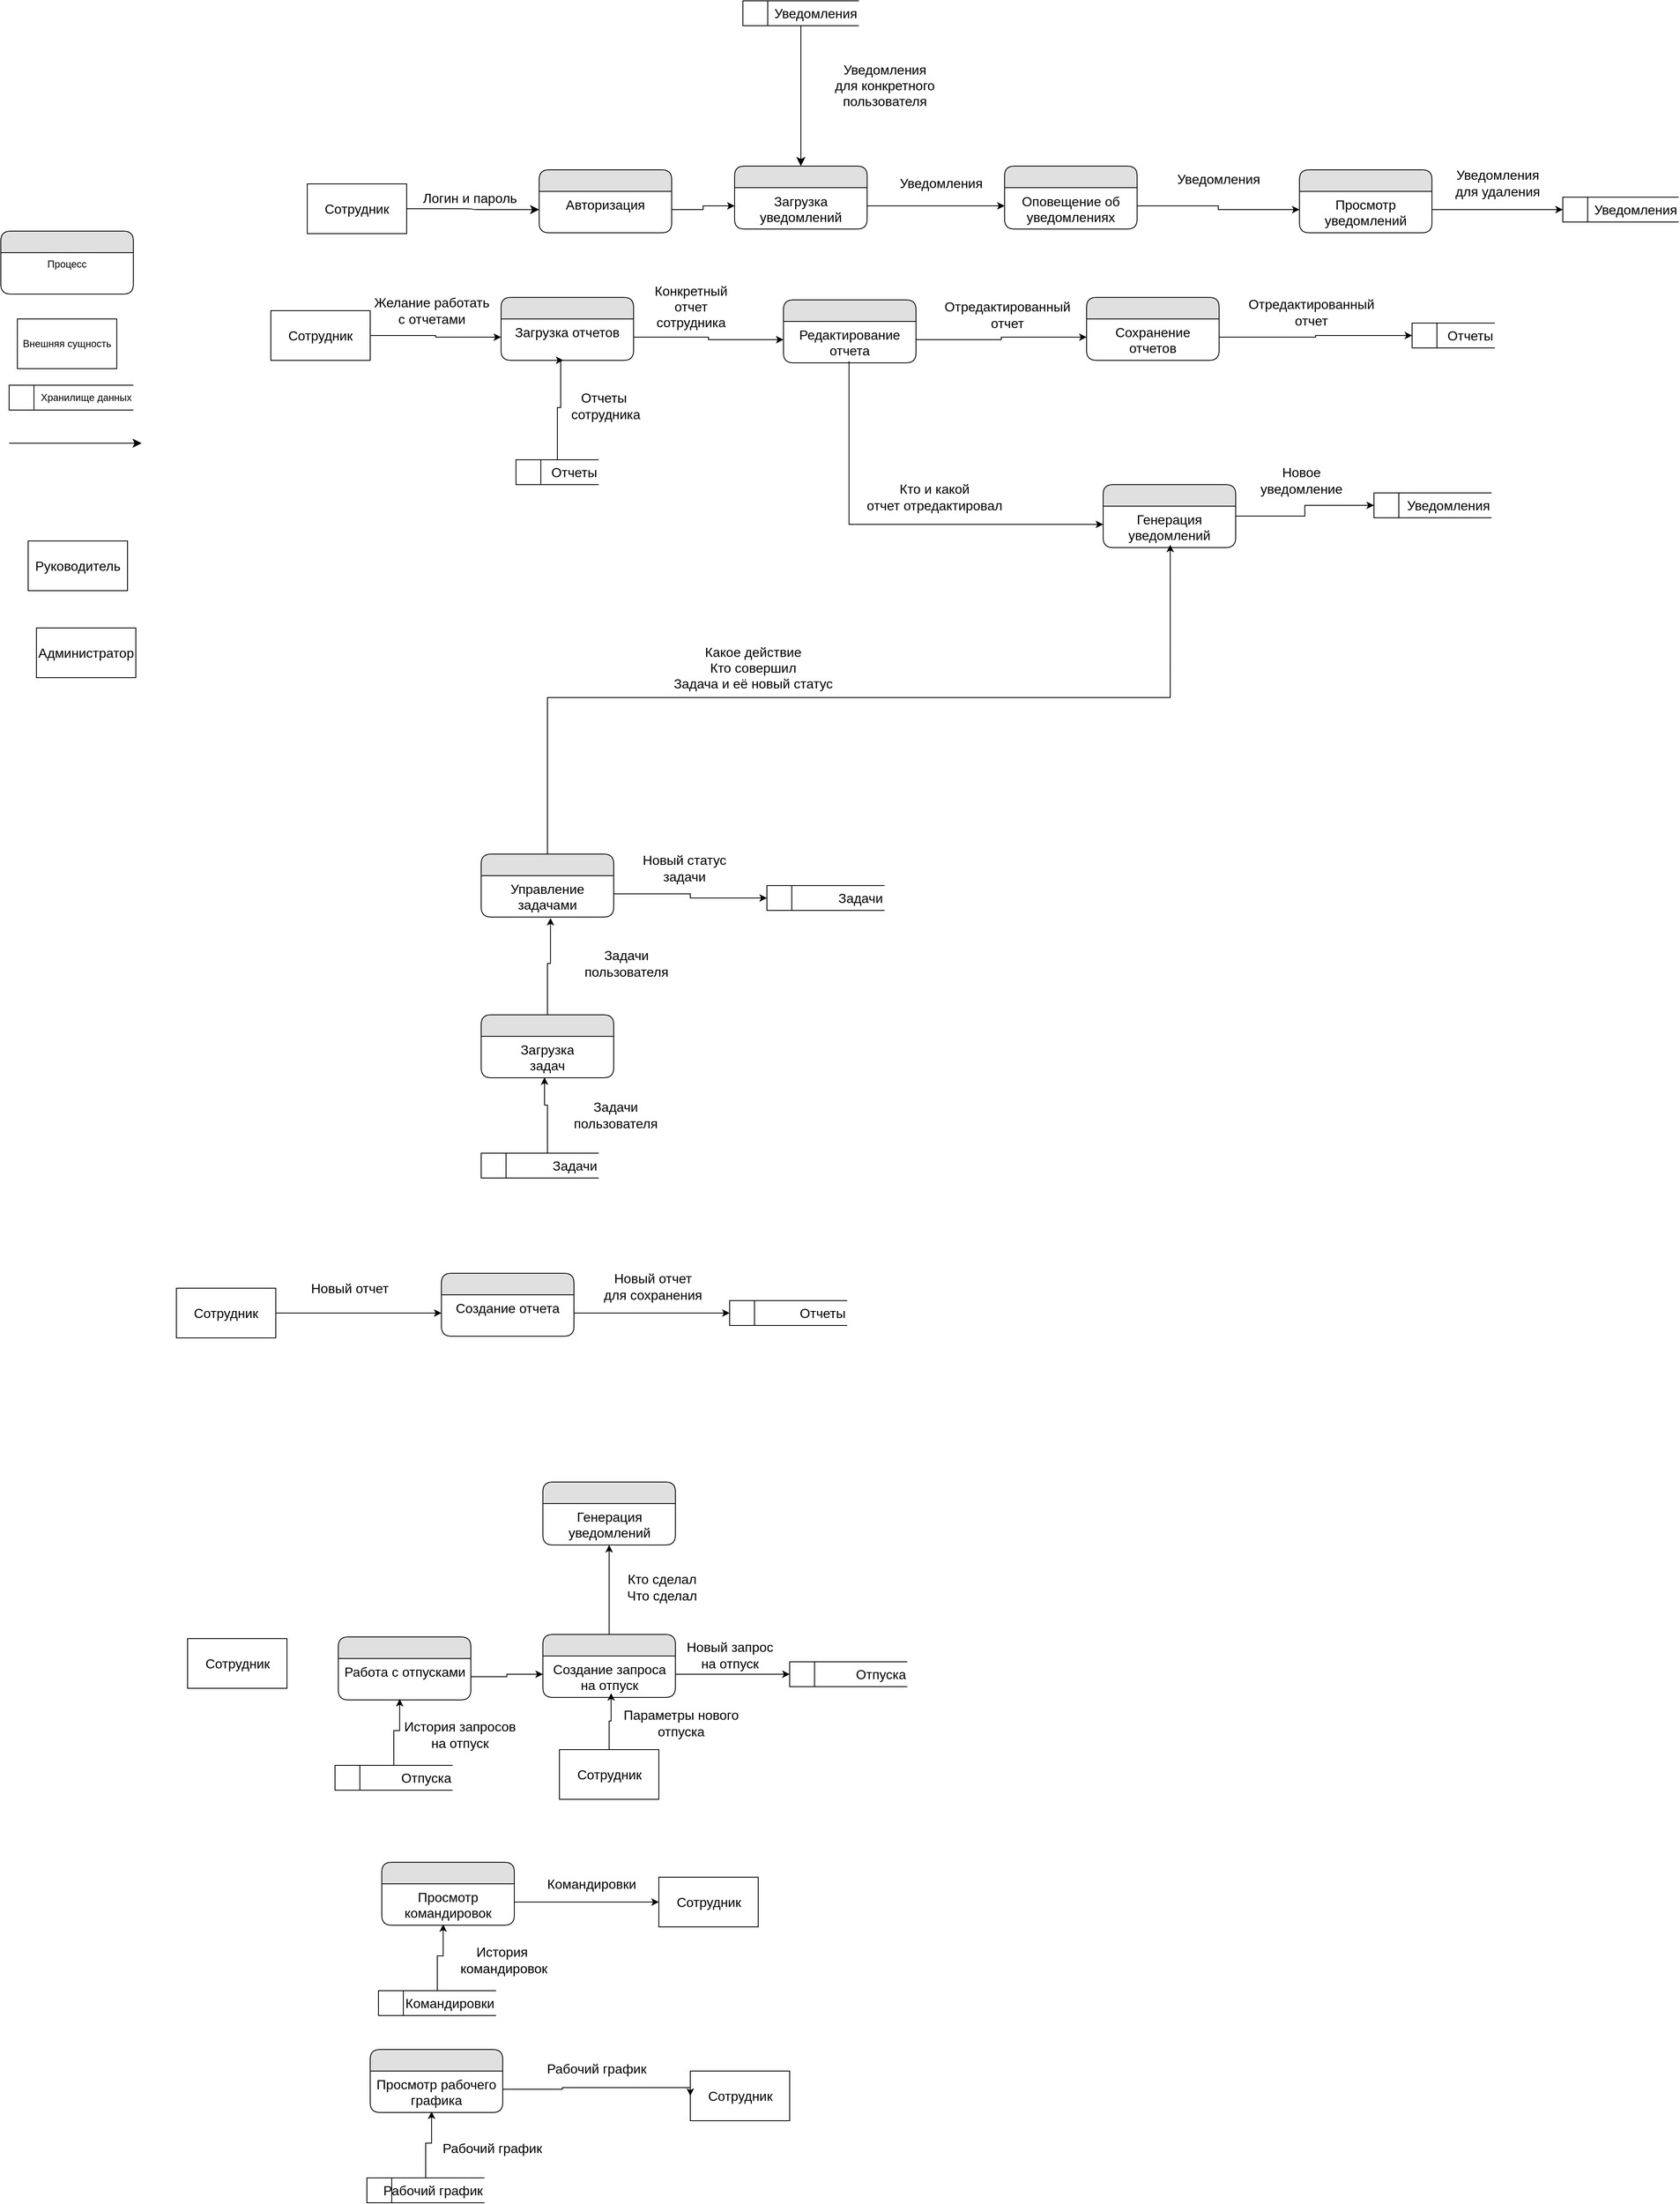 <mxfile version="22.0.4" type="device">
  <diagram name="Page-1" id="5d7acffa-a066-3a61-03fe-96351882024d">
    <mxGraphModel dx="922" dy="1910" grid="0" gridSize="10" guides="1" tooltips="1" connect="1" arrows="1" fold="1" page="1" pageScale="1" pageWidth="1100" pageHeight="850" background="#ffffff" math="0" shadow="0">
      <root>
        <mxCell id="0" />
        <mxCell id="1" parent="0" />
        <mxCell id="RSNTRJgo7_avWvgr4p4R-2" value="" style="swimlane;html=1;fontStyle=0;childLayout=stackLayout;horizontal=1;startSize=26;fillColor=#e0e0e0;horizontalStack=0;resizeParent=1;resizeLast=0;collapsible=1;marginBottom=0;swimlaneFillColor=#ffffff;align=center;rounded=1;shadow=0;comic=0;labelBackgroundColor=none;strokeWidth=1;fontFamily=Verdana;fontSize=12" vertex="1" parent="1">
          <mxGeometry x="1140" y="94" width="160" height="76" as="geometry" />
        </mxCell>
        <mxCell id="RSNTRJgo7_avWvgr4p4R-3" value="Процесс" style="text;html=1;strokeColor=none;fillColor=none;spacingLeft=4;spacingRight=4;whiteSpace=wrap;overflow=hidden;rotatable=0;points=[[0,0.5],[1,0.5]];portConstraint=eastwest;align=center;" vertex="1" parent="RSNTRJgo7_avWvgr4p4R-2">
          <mxGeometry y="26" width="160" height="44" as="geometry" />
        </mxCell>
        <mxCell id="RSNTRJgo7_avWvgr4p4R-4" value="Внешняя сущность" style="rounded=0;whiteSpace=wrap;html=1;" vertex="1" parent="1">
          <mxGeometry x="1160" y="200" width="120" height="60" as="geometry" />
        </mxCell>
        <mxCell id="RSNTRJgo7_avWvgr4p4R-8" value="Хранилище данных" style="html=1;dashed=0;whiteSpace=wrap;shape=mxgraph.dfd.dataStoreID;align=right;spacingLeft=3;points=[[0,0],[0.5,0],[1,0],[0,0.5],[1,0.5],[0,1],[0.5,1],[1,1]];" vertex="1" parent="1">
          <mxGeometry x="1150" y="280" width="150" height="30" as="geometry" />
        </mxCell>
        <mxCell id="RSNTRJgo7_avWvgr4p4R-9" style="edgeStyle=orthogonalEdgeStyle;html=1;labelBackgroundColor=none;startFill=0;startSize=8;endFill=1;endSize=8;fontFamily=Verdana;fontSize=12;" edge="1" parent="1">
          <mxGeometry relative="1" as="geometry">
            <mxPoint x="1310" y="350" as="targetPoint" />
            <mxPoint x="1150" y="350" as="sourcePoint" />
          </mxGeometry>
        </mxCell>
        <mxCell id="RSNTRJgo7_avWvgr4p4R-10" value="Сотрудник" style="rounded=0;whiteSpace=wrap;html=1;fontSize=16;" vertex="1" parent="1">
          <mxGeometry x="1510" y="37" width="120" height="60" as="geometry" />
        </mxCell>
        <mxCell id="RSNTRJgo7_avWvgr4p4R-11" value="Руководитель" style="rounded=0;whiteSpace=wrap;html=1;fontSize=16;" vertex="1" parent="1">
          <mxGeometry x="1173" y="468" width="120" height="60" as="geometry" />
        </mxCell>
        <mxCell id="RSNTRJgo7_avWvgr4p4R-12" value="Администратор" style="rounded=0;whiteSpace=wrap;html=1;fontSize=16;" vertex="1" parent="1">
          <mxGeometry x="1183" y="573" width="120" height="60" as="geometry" />
        </mxCell>
        <mxCell id="RSNTRJgo7_avWvgr4p4R-14" value="" style="swimlane;html=1;fontStyle=0;childLayout=stackLayout;horizontal=1;startSize=26;fillColor=#e0e0e0;horizontalStack=0;resizeParent=1;resizeLast=0;collapsible=1;marginBottom=0;swimlaneFillColor=#ffffff;align=center;rounded=1;shadow=0;comic=0;labelBackgroundColor=none;strokeWidth=1;fontFamily=Verdana;fontSize=16;" vertex="1" parent="1">
          <mxGeometry x="1790" y="20" width="160" height="76" as="geometry" />
        </mxCell>
        <mxCell id="RSNTRJgo7_avWvgr4p4R-15" value="Авторизация" style="text;html=1;strokeColor=none;fillColor=none;spacingLeft=4;spacingRight=4;whiteSpace=wrap;overflow=hidden;rotatable=0;points=[[0,0.5],[1,0.5]];portConstraint=eastwest;align=center;fontSize=16;" vertex="1" parent="RSNTRJgo7_avWvgr4p4R-14">
          <mxGeometry y="26" width="160" height="44" as="geometry" />
        </mxCell>
        <mxCell id="RSNTRJgo7_avWvgr4p4R-16" style="edgeStyle=orthogonalEdgeStyle;html=1;labelBackgroundColor=none;startFill=0;startSize=8;endFill=1;endSize=8;fontFamily=Verdana;fontSize=16;exitX=1;exitY=0.5;exitDx=0;exitDy=0;entryX=0;entryY=0.5;entryDx=0;entryDy=0;" edge="1" parent="1" source="RSNTRJgo7_avWvgr4p4R-10" target="RSNTRJgo7_avWvgr4p4R-15">
          <mxGeometry relative="1" as="geometry">
            <mxPoint x="1840" y="137" as="targetPoint" />
            <mxPoint x="1680" y="137" as="sourcePoint" />
          </mxGeometry>
        </mxCell>
        <mxCell id="RSNTRJgo7_avWvgr4p4R-18" value="Логин и пароль" style="text;html=1;align=center;verticalAlign=middle;resizable=0;points=[];autosize=1;strokeColor=none;fillColor=none;fontSize=16;" vertex="1" parent="1">
          <mxGeometry x="1640" y="38" width="132" height="31" as="geometry" />
        </mxCell>
        <mxCell id="RSNTRJgo7_avWvgr4p4R-54" style="edgeStyle=orthogonalEdgeStyle;rounded=0;orthogonalLoop=1;jettySize=auto;html=1;entryX=0;entryY=0.5;entryDx=0;entryDy=0;" edge="1" parent="1" source="RSNTRJgo7_avWvgr4p4R-20" target="RSNTRJgo7_avWvgr4p4R-23">
          <mxGeometry relative="1" as="geometry" />
        </mxCell>
        <mxCell id="RSNTRJgo7_avWvgr4p4R-20" value="Сотрудник" style="rounded=0;whiteSpace=wrap;html=1;fontSize=16;" vertex="1" parent="1">
          <mxGeometry x="1466" y="190" width="120" height="60" as="geometry" />
        </mxCell>
        <mxCell id="RSNTRJgo7_avWvgr4p4R-21" value="Отчеты" style="html=1;dashed=0;whiteSpace=wrap;shape=mxgraph.dfd.dataStoreID;align=right;spacingLeft=3;points=[[0,0],[0.5,0],[1,0],[0,0.5],[1,0.5],[0,1],[0.5,1],[1,1]];fontSize=16;" vertex="1" parent="1">
          <mxGeometry x="1762" y="370" width="100" height="30" as="geometry" />
        </mxCell>
        <mxCell id="RSNTRJgo7_avWvgr4p4R-22" value="" style="swimlane;html=1;fontStyle=0;childLayout=stackLayout;horizontal=1;startSize=26;fillColor=#e0e0e0;horizontalStack=0;resizeParent=1;resizeLast=0;collapsible=1;marginBottom=0;swimlaneFillColor=#ffffff;align=center;rounded=1;shadow=0;comic=0;labelBackgroundColor=none;strokeWidth=1;fontFamily=Verdana;fontSize=16;" vertex="1" parent="1">
          <mxGeometry x="1744" y="174" width="160" height="76" as="geometry" />
        </mxCell>
        <mxCell id="RSNTRJgo7_avWvgr4p4R-23" value="Загрузка отчетов" style="text;html=1;strokeColor=none;fillColor=none;spacingLeft=4;spacingRight=4;whiteSpace=wrap;overflow=hidden;rotatable=0;points=[[0,0.5],[1,0.5]];portConstraint=eastwest;align=center;fontSize=16;" vertex="1" parent="RSNTRJgo7_avWvgr4p4R-22">
          <mxGeometry y="26" width="160" height="44" as="geometry" />
        </mxCell>
        <mxCell id="RSNTRJgo7_avWvgr4p4R-24" value="" style="swimlane;html=1;fontStyle=0;childLayout=stackLayout;horizontal=1;startSize=26;fillColor=#e0e0e0;horizontalStack=0;resizeParent=1;resizeLast=0;collapsible=1;marginBottom=0;swimlaneFillColor=#ffffff;align=center;rounded=1;shadow=0;comic=0;labelBackgroundColor=none;strokeWidth=1;fontFamily=Verdana;fontSize=16;" vertex="1" parent="1">
          <mxGeometry x="2085" y="177" width="160" height="76" as="geometry" />
        </mxCell>
        <mxCell id="RSNTRJgo7_avWvgr4p4R-25" value="Редактирование отчета" style="text;html=1;strokeColor=none;fillColor=none;spacingLeft=4;spacingRight=4;whiteSpace=wrap;overflow=hidden;rotatable=0;points=[[0,0.5],[1,0.5]];portConstraint=eastwest;align=center;fontSize=16;" vertex="1" parent="RSNTRJgo7_avWvgr4p4R-24">
          <mxGeometry y="26" width="160" height="44" as="geometry" />
        </mxCell>
        <mxCell id="RSNTRJgo7_avWvgr4p4R-26" value="Отчеты" style="html=1;dashed=0;whiteSpace=wrap;shape=mxgraph.dfd.dataStoreID;align=right;spacingLeft=3;points=[[0,0],[0.5,0],[1,0],[0,0.5],[1,0.5],[0,1],[0.5,1],[1,1]];fontSize=16;" vertex="1" parent="1">
          <mxGeometry x="2844" y="205" width="100" height="30" as="geometry" />
        </mxCell>
        <mxCell id="RSNTRJgo7_avWvgr4p4R-27" value="" style="swimlane;html=1;fontStyle=0;childLayout=stackLayout;horizontal=1;startSize=26;fillColor=#e0e0e0;horizontalStack=0;resizeParent=1;resizeLast=0;collapsible=1;marginBottom=0;swimlaneFillColor=#ffffff;align=center;rounded=1;shadow=0;comic=0;labelBackgroundColor=none;strokeWidth=1;fontFamily=Verdana;fontSize=16;" vertex="1" parent="1">
          <mxGeometry x="2451" y="174" width="160" height="76" as="geometry" />
        </mxCell>
        <mxCell id="RSNTRJgo7_avWvgr4p4R-28" value="Сохранение отчетов" style="text;html=1;strokeColor=none;fillColor=none;spacingLeft=4;spacingRight=4;whiteSpace=wrap;overflow=hidden;rotatable=0;points=[[0,0.5],[1,0.5]];portConstraint=eastwest;align=center;fontSize=16;" vertex="1" parent="RSNTRJgo7_avWvgr4p4R-27">
          <mxGeometry y="26" width="160" height="44" as="geometry" />
        </mxCell>
        <mxCell id="RSNTRJgo7_avWvgr4p4R-50" style="edgeStyle=orthogonalEdgeStyle;rounded=0;orthogonalLoop=1;jettySize=auto;html=1;entryX=0;entryY=0.5;entryDx=0;entryDy=0;" edge="1" parent="1" source="RSNTRJgo7_avWvgr4p4R-29" target="RSNTRJgo7_avWvgr4p4R-49">
          <mxGeometry relative="1" as="geometry" />
        </mxCell>
        <mxCell id="RSNTRJgo7_avWvgr4p4R-29" value="" style="swimlane;html=1;fontStyle=0;childLayout=stackLayout;horizontal=1;startSize=26;fillColor=#e0e0e0;horizontalStack=0;resizeParent=1;resizeLast=0;collapsible=1;marginBottom=0;swimlaneFillColor=#ffffff;align=center;rounded=1;shadow=0;comic=0;labelBackgroundColor=none;strokeWidth=1;fontFamily=Verdana;fontSize=16;" vertex="1" parent="1">
          <mxGeometry x="2471" y="400" width="160" height="76" as="geometry" />
        </mxCell>
        <mxCell id="RSNTRJgo7_avWvgr4p4R-30" value="Генерация уведомлений" style="text;html=1;strokeColor=none;fillColor=none;spacingLeft=4;spacingRight=4;whiteSpace=wrap;overflow=hidden;rotatable=0;points=[[0,0.5],[1,0.5]];portConstraint=eastwest;align=center;fontSize=16;" vertex="1" parent="RSNTRJgo7_avWvgr4p4R-29">
          <mxGeometry y="26" width="160" height="44" as="geometry" />
        </mxCell>
        <mxCell id="RSNTRJgo7_avWvgr4p4R-31" value="" style="swimlane;html=1;fontStyle=0;childLayout=stackLayout;horizontal=1;startSize=26;fillColor=#e0e0e0;horizontalStack=0;resizeParent=1;resizeLast=0;collapsible=1;marginBottom=0;swimlaneFillColor=#ffffff;align=center;rounded=1;shadow=0;comic=0;labelBackgroundColor=none;strokeWidth=1;fontFamily=Verdana;fontSize=16;" vertex="1" parent="1">
          <mxGeometry x="2026" y="15.5" width="160" height="76" as="geometry" />
        </mxCell>
        <mxCell id="RSNTRJgo7_avWvgr4p4R-32" value="Загрузка уведомлений" style="text;html=1;strokeColor=none;fillColor=none;spacingLeft=4;spacingRight=4;whiteSpace=wrap;overflow=hidden;rotatable=0;points=[[0,0.5],[1,0.5]];portConstraint=eastwest;align=center;fontSize=16;" vertex="1" parent="RSNTRJgo7_avWvgr4p4R-31">
          <mxGeometry y="26" width="160" height="44" as="geometry" />
        </mxCell>
        <mxCell id="RSNTRJgo7_avWvgr4p4R-33" value="&lt;font style=&quot;font-size: 16px;&quot;&gt;Уведомления&lt;/font&gt;" style="html=1;dashed=0;whiteSpace=wrap;shape=mxgraph.dfd.dataStoreID;align=right;spacingLeft=3;points=[[0,0],[0.5,0],[1,0],[0,0.5],[1,0.5],[0,1],[0.5,1],[1,1]];fontSize=16;" vertex="1" parent="1">
          <mxGeometry x="2036" y="-184" width="140" height="30" as="geometry" />
        </mxCell>
        <mxCell id="RSNTRJgo7_avWvgr4p4R-34" style="edgeStyle=orthogonalEdgeStyle;html=1;labelBackgroundColor=none;startFill=0;startSize=8;endFill=1;endSize=8;fontFamily=Verdana;fontSize=16;exitX=0.5;exitY=1;exitDx=0;exitDy=0;entryX=0.5;entryY=0;entryDx=0;entryDy=0;" edge="1" parent="1" source="RSNTRJgo7_avWvgr4p4R-33" target="RSNTRJgo7_avWvgr4p4R-31">
          <mxGeometry relative="1" as="geometry">
            <mxPoint x="1874" y="20" as="targetPoint" />
            <mxPoint x="1889.27" y="-58.17" as="sourcePoint" />
          </mxGeometry>
        </mxCell>
        <mxCell id="RSNTRJgo7_avWvgr4p4R-35" value="&lt;font style=&quot;font-size: 16px;&quot;&gt;Уведомления&lt;br style=&quot;font-size: 16px;&quot;&gt;для конкретного&lt;br style=&quot;font-size: 16px;&quot;&gt;пользователя&lt;/font&gt;" style="text;html=1;align=center;verticalAlign=middle;resizable=0;points=[];autosize=1;strokeColor=none;fillColor=none;fontSize=16;" vertex="1" parent="1">
          <mxGeometry x="2138" y="-117" width="138" height="70" as="geometry" />
        </mxCell>
        <mxCell id="RSNTRJgo7_avWvgr4p4R-36" style="edgeStyle=orthogonalEdgeStyle;rounded=0;orthogonalLoop=1;jettySize=auto;html=1;" edge="1" parent="1" source="RSNTRJgo7_avWvgr4p4R-15" target="RSNTRJgo7_avWvgr4p4R-32">
          <mxGeometry relative="1" as="geometry" />
        </mxCell>
        <mxCell id="RSNTRJgo7_avWvgr4p4R-37" value="" style="swimlane;html=1;fontStyle=0;childLayout=stackLayout;horizontal=1;startSize=26;fillColor=#e0e0e0;horizontalStack=0;resizeParent=1;resizeLast=0;collapsible=1;marginBottom=0;swimlaneFillColor=#ffffff;align=center;rounded=1;shadow=0;comic=0;labelBackgroundColor=none;strokeWidth=1;fontFamily=Verdana;fontSize=16;" vertex="1" parent="1">
          <mxGeometry x="2352" y="15.5" width="160" height="76" as="geometry" />
        </mxCell>
        <mxCell id="RSNTRJgo7_avWvgr4p4R-38" value="Оповещение об уведомлениях" style="text;html=1;strokeColor=none;fillColor=none;spacingLeft=4;spacingRight=4;whiteSpace=wrap;overflow=hidden;rotatable=0;points=[[0,0.5],[1,0.5]];portConstraint=eastwest;align=center;fontSize=16;" vertex="1" parent="RSNTRJgo7_avWvgr4p4R-37">
          <mxGeometry y="26" width="160" height="44" as="geometry" />
        </mxCell>
        <mxCell id="RSNTRJgo7_avWvgr4p4R-39" style="edgeStyle=orthogonalEdgeStyle;rounded=0;orthogonalLoop=1;jettySize=auto;html=1;entryX=0;entryY=0.5;entryDx=0;entryDy=0;" edge="1" parent="1" source="RSNTRJgo7_avWvgr4p4R-32" target="RSNTRJgo7_avWvgr4p4R-38">
          <mxGeometry relative="1" as="geometry" />
        </mxCell>
        <mxCell id="RSNTRJgo7_avWvgr4p4R-40" value="&lt;font style=&quot;font-size: 16px;&quot;&gt;Уведомления&lt;br&gt;&lt;/font&gt;" style="text;html=1;align=center;verticalAlign=middle;resizable=0;points=[];autosize=1;strokeColor=none;fillColor=none;fontSize=16;" vertex="1" parent="1">
          <mxGeometry x="2216" y="20" width="118" height="31" as="geometry" />
        </mxCell>
        <mxCell id="RSNTRJgo7_avWvgr4p4R-41" style="edgeStyle=orthogonalEdgeStyle;rounded=0;orthogonalLoop=1;jettySize=auto;html=1;entryX=0.47;entryY=1.134;entryDx=0;entryDy=0;entryPerimeter=0;" edge="1" parent="1" source="RSNTRJgo7_avWvgr4p4R-21" target="RSNTRJgo7_avWvgr4p4R-23">
          <mxGeometry relative="1" as="geometry">
            <Array as="points">
              <mxPoint x="1812" y="307" />
              <mxPoint x="1816" y="307" />
              <mxPoint x="1816" y="250" />
            </Array>
          </mxGeometry>
        </mxCell>
        <mxCell id="RSNTRJgo7_avWvgr4p4R-42" value="&lt;span style=&quot;font-size: 16px;&quot;&gt;Отчеты&amp;nbsp;&lt;br&gt;сотрудника&lt;br&gt;&lt;/span&gt;" style="text;html=1;align=center;verticalAlign=middle;resizable=0;points=[];autosize=1;strokeColor=none;fillColor=none;" vertex="1" parent="1">
          <mxGeometry x="1819" y="280" width="102" height="50" as="geometry" />
        </mxCell>
        <mxCell id="RSNTRJgo7_avWvgr4p4R-43" style="edgeStyle=orthogonalEdgeStyle;rounded=0;orthogonalLoop=1;jettySize=auto;html=1;entryX=0;entryY=0.5;entryDx=0;entryDy=0;" edge="1" parent="1" source="RSNTRJgo7_avWvgr4p4R-23" target="RSNTRJgo7_avWvgr4p4R-25">
          <mxGeometry relative="1" as="geometry" />
        </mxCell>
        <mxCell id="RSNTRJgo7_avWvgr4p4R-44" value="&lt;font style=&quot;font-size: 16px;&quot;&gt;Конкретный&lt;br&gt;отчет&lt;br&gt;сотрудника&lt;br&gt;&lt;/font&gt;" style="text;html=1;align=center;verticalAlign=middle;resizable=0;points=[];autosize=1;strokeColor=none;fillColor=none;" vertex="1" parent="1">
          <mxGeometry x="1920" y="150" width="106" height="70" as="geometry" />
        </mxCell>
        <mxCell id="RSNTRJgo7_avWvgr4p4R-45" style="edgeStyle=orthogonalEdgeStyle;rounded=0;orthogonalLoop=1;jettySize=auto;html=1;entryX=0;entryY=0.5;entryDx=0;entryDy=0;" edge="1" parent="1" source="RSNTRJgo7_avWvgr4p4R-25" target="RSNTRJgo7_avWvgr4p4R-28">
          <mxGeometry relative="1" as="geometry" />
        </mxCell>
        <mxCell id="RSNTRJgo7_avWvgr4p4R-46" value="Отредактированный&lt;br&gt;отчет" style="text;html=1;align=center;verticalAlign=middle;resizable=0;points=[];autosize=1;strokeColor=none;fillColor=none;fontSize=16;" vertex="1" parent="1">
          <mxGeometry x="2270" y="170" width="170" height="50" as="geometry" />
        </mxCell>
        <mxCell id="RSNTRJgo7_avWvgr4p4R-47" style="edgeStyle=orthogonalEdgeStyle;rounded=0;orthogonalLoop=1;jettySize=auto;html=1;entryX=0;entryY=0.5;entryDx=0;entryDy=0;" edge="1" parent="1" source="RSNTRJgo7_avWvgr4p4R-28" target="RSNTRJgo7_avWvgr4p4R-26">
          <mxGeometry relative="1" as="geometry" />
        </mxCell>
        <mxCell id="RSNTRJgo7_avWvgr4p4R-48" value="Отредактированный&lt;br&gt;отчет" style="text;html=1;align=center;verticalAlign=middle;resizable=0;points=[];autosize=1;strokeColor=none;fillColor=none;fontSize=16;" vertex="1" parent="1">
          <mxGeometry x="2637" y="167" width="170" height="50" as="geometry" />
        </mxCell>
        <mxCell id="RSNTRJgo7_avWvgr4p4R-49" value="Уведомления" style="html=1;dashed=0;whiteSpace=wrap;shape=mxgraph.dfd.dataStoreID;align=right;spacingLeft=3;points=[[0,0],[0.5,0],[1,0],[0,0.5],[1,0.5],[0,1],[0.5,1],[1,1]];fontSize=16;" vertex="1" parent="1">
          <mxGeometry x="2798" y="410" width="142" height="30" as="geometry" />
        </mxCell>
        <mxCell id="RSNTRJgo7_avWvgr4p4R-51" value="&lt;span style=&quot;font-size: 16px;&quot;&gt;Новое&lt;br&gt;уведомление&lt;br&gt;&lt;/span&gt;" style="text;html=1;align=center;verticalAlign=middle;resizable=0;points=[];autosize=1;strokeColor=none;fillColor=none;" vertex="1" parent="1">
          <mxGeometry x="2651" y="370" width="117" height="50" as="geometry" />
        </mxCell>
        <mxCell id="RSNTRJgo7_avWvgr4p4R-52" style="edgeStyle=orthogonalEdgeStyle;rounded=0;orthogonalLoop=1;jettySize=auto;html=1;entryX=0;entryY=0.5;entryDx=0;entryDy=0;exitX=0.495;exitY=1.09;exitDx=0;exitDy=0;exitPerimeter=0;" edge="1" parent="1" source="RSNTRJgo7_avWvgr4p4R-25" target="RSNTRJgo7_avWvgr4p4R-30">
          <mxGeometry relative="1" as="geometry">
            <mxPoint x="2192" y="362.5" as="sourcePoint" />
            <mxPoint x="2398" y="359.5" as="targetPoint" />
            <Array as="points">
              <mxPoint x="2164" y="448" />
            </Array>
          </mxGeometry>
        </mxCell>
        <mxCell id="RSNTRJgo7_avWvgr4p4R-53" value="Кто и какой&lt;br&gt;отчет отредактировал" style="text;html=1;align=center;verticalAlign=middle;resizable=0;points=[];autosize=1;strokeColor=none;fillColor=none;fontSize=16;" vertex="1" parent="1">
          <mxGeometry x="2176" y="390" width="182" height="50" as="geometry" />
        </mxCell>
        <mxCell id="RSNTRJgo7_avWvgr4p4R-55" value="Желание работать&lt;br&gt;с отчетами" style="text;html=1;align=center;verticalAlign=middle;resizable=0;points=[];autosize=1;strokeColor=none;fillColor=none;fontSize=16;" vertex="1" parent="1">
          <mxGeometry x="1581" y="165" width="157" height="50" as="geometry" />
        </mxCell>
        <mxCell id="RSNTRJgo7_avWvgr4p4R-58" value="" style="swimlane;html=1;fontStyle=0;childLayout=stackLayout;horizontal=1;startSize=26;fillColor=#e0e0e0;horizontalStack=0;resizeParent=1;resizeLast=0;collapsible=1;marginBottom=0;swimlaneFillColor=#ffffff;align=center;rounded=1;shadow=0;comic=0;labelBackgroundColor=none;strokeWidth=1;fontFamily=Verdana;fontSize=16;" vertex="1" parent="1">
          <mxGeometry x="1720" y="846" width="160" height="76" as="geometry" />
        </mxCell>
        <mxCell id="RSNTRJgo7_avWvgr4p4R-59" value="Управление&lt;br&gt;задачами&lt;br&gt;" style="text;html=1;strokeColor=none;fillColor=none;spacingLeft=4;spacingRight=4;whiteSpace=wrap;overflow=hidden;rotatable=0;points=[[0,0.5],[1,0.5]];portConstraint=eastwest;align=center;fontSize=16;" vertex="1" parent="RSNTRJgo7_avWvgr4p4R-58">
          <mxGeometry y="26" width="160" height="44" as="geometry" />
        </mxCell>
        <mxCell id="RSNTRJgo7_avWvgr4p4R-61" value="" style="swimlane;html=1;fontStyle=0;childLayout=stackLayout;horizontal=1;startSize=26;fillColor=#e0e0e0;horizontalStack=0;resizeParent=1;resizeLast=0;collapsible=1;marginBottom=0;swimlaneFillColor=#ffffff;align=center;rounded=1;shadow=0;comic=0;labelBackgroundColor=none;strokeWidth=1;fontFamily=Verdana;fontSize=16;" vertex="1" parent="1">
          <mxGeometry x="1720" y="1040" width="160" height="76" as="geometry" />
        </mxCell>
        <mxCell id="RSNTRJgo7_avWvgr4p4R-62" value="Загрузка&lt;br&gt;задач" style="text;html=1;strokeColor=none;fillColor=none;spacingLeft=4;spacingRight=4;whiteSpace=wrap;overflow=hidden;rotatable=0;points=[[0,0.5],[1,0.5]];portConstraint=eastwest;align=center;fontSize=16;" vertex="1" parent="RSNTRJgo7_avWvgr4p4R-61">
          <mxGeometry y="26" width="160" height="44" as="geometry" />
        </mxCell>
        <mxCell id="RSNTRJgo7_avWvgr4p4R-63" value="Задачи" style="html=1;dashed=0;whiteSpace=wrap;shape=mxgraph.dfd.dataStoreID;align=right;spacingLeft=3;points=[[0,0],[0.5,0],[1,0],[0,0.5],[1,0.5],[0,1],[0.5,1],[1,1]];fontSize=16;" vertex="1" parent="1">
          <mxGeometry x="1720" y="1207" width="142" height="30" as="geometry" />
        </mxCell>
        <mxCell id="RSNTRJgo7_avWvgr4p4R-64" style="edgeStyle=orthogonalEdgeStyle;rounded=0;orthogonalLoop=1;jettySize=auto;html=1;entryX=0.478;entryY=1.126;entryDx=0;entryDy=0;entryPerimeter=0;" edge="1" parent="1" source="RSNTRJgo7_avWvgr4p4R-63" target="RSNTRJgo7_avWvgr4p4R-62">
          <mxGeometry relative="1" as="geometry">
            <Array as="points">
              <mxPoint x="1800" y="1149" />
              <mxPoint x="1796" y="1149" />
            </Array>
          </mxGeometry>
        </mxCell>
        <mxCell id="RSNTRJgo7_avWvgr4p4R-65" value="&lt;span style=&quot;font-size: 16px;&quot;&gt;Задачи&lt;br style=&quot;font-size: 16px;&quot;&gt;пользователя&lt;br style=&quot;font-size: 16px;&quot;&gt;&lt;/span&gt;" style="text;html=1;align=center;verticalAlign=middle;resizable=0;points=[];autosize=1;strokeColor=none;fillColor=none;fontSize=16;" vertex="1" parent="1">
          <mxGeometry x="1822" y="1136" width="119" height="50" as="geometry" />
        </mxCell>
        <mxCell id="RSNTRJgo7_avWvgr4p4R-66" style="edgeStyle=orthogonalEdgeStyle;rounded=0;orthogonalLoop=1;jettySize=auto;html=1;entryX=0.523;entryY=1.163;entryDx=0;entryDy=0;entryPerimeter=0;" edge="1" parent="1" source="RSNTRJgo7_avWvgr4p4R-61" target="RSNTRJgo7_avWvgr4p4R-59">
          <mxGeometry relative="1" as="geometry">
            <Array as="points">
              <mxPoint x="1800" y="978" />
              <mxPoint x="1804" y="978" />
            </Array>
          </mxGeometry>
        </mxCell>
        <mxCell id="RSNTRJgo7_avWvgr4p4R-67" value="&lt;span style=&quot;font-size: 16px;&quot;&gt;Задачи&lt;br style=&quot;font-size: 16px;&quot;&gt;пользователя&lt;br style=&quot;font-size: 16px;&quot;&gt;&lt;/span&gt;" style="text;html=1;align=center;verticalAlign=middle;resizable=0;points=[];autosize=1;strokeColor=none;fillColor=none;fontSize=16;" vertex="1" parent="1">
          <mxGeometry x="1835" y="953" width="119" height="50" as="geometry" />
        </mxCell>
        <mxCell id="RSNTRJgo7_avWvgr4p4R-69" value="Задачи" style="html=1;dashed=0;whiteSpace=wrap;shape=mxgraph.dfd.dataStoreID;align=right;spacingLeft=3;points=[[0,0],[0.5,0],[1,0],[0,0.5],[1,0.5],[0,1],[0.5,1],[1,1]];fontSize=16;" vertex="1" parent="1">
          <mxGeometry x="2065" y="884" width="142" height="30" as="geometry" />
        </mxCell>
        <mxCell id="RSNTRJgo7_avWvgr4p4R-70" style="edgeStyle=orthogonalEdgeStyle;rounded=0;orthogonalLoop=1;jettySize=auto;html=1;entryX=0;entryY=0.5;entryDx=0;entryDy=0;" edge="1" parent="1" source="RSNTRJgo7_avWvgr4p4R-59" target="RSNTRJgo7_avWvgr4p4R-69">
          <mxGeometry relative="1" as="geometry" />
        </mxCell>
        <mxCell id="RSNTRJgo7_avWvgr4p4R-71" value="&lt;span style=&quot;font-size: 16px;&quot;&gt;Новый статус&lt;br&gt;задачи&lt;br style=&quot;font-size: 16px;&quot;&gt;&lt;/span&gt;" style="text;html=1;align=center;verticalAlign=middle;resizable=0;points=[];autosize=1;strokeColor=none;fillColor=none;fontSize=16;" vertex="1" parent="1">
          <mxGeometry x="1905" y="838" width="119" height="50" as="geometry" />
        </mxCell>
        <mxCell id="RSNTRJgo7_avWvgr4p4R-73" style="edgeStyle=orthogonalEdgeStyle;rounded=0;orthogonalLoop=1;jettySize=auto;html=1;entryX=0.506;entryY=1.058;entryDx=0;entryDy=0;entryPerimeter=0;" edge="1" parent="1" source="RSNTRJgo7_avWvgr4p4R-58" target="RSNTRJgo7_avWvgr4p4R-30">
          <mxGeometry relative="1" as="geometry">
            <Array as="points">
              <mxPoint x="1800" y="657" />
              <mxPoint x="2552" y="657" />
            </Array>
          </mxGeometry>
        </mxCell>
        <mxCell id="RSNTRJgo7_avWvgr4p4R-74" value="&lt;span style=&quot;font-size: 16px;&quot;&gt;Какое действие&lt;br&gt;Кто совершил&lt;br&gt;Задача и её новый статус&lt;br style=&quot;font-size: 16px;&quot;&gt;&lt;/span&gt;" style="text;html=1;align=center;verticalAlign=middle;resizable=0;points=[];autosize=1;strokeColor=none;fillColor=none;fontSize=16;" vertex="1" parent="1">
          <mxGeometry x="1943" y="586" width="210" height="70" as="geometry" />
        </mxCell>
        <mxCell id="RSNTRJgo7_avWvgr4p4R-75" value="" style="swimlane;html=1;fontStyle=0;childLayout=stackLayout;horizontal=1;startSize=26;fillColor=#e0e0e0;horizontalStack=0;resizeParent=1;resizeLast=0;collapsible=1;marginBottom=0;swimlaneFillColor=#ffffff;align=center;rounded=1;shadow=0;comic=0;labelBackgroundColor=none;strokeWidth=1;fontFamily=Verdana;fontSize=16;" vertex="1" parent="1">
          <mxGeometry x="2708" y="20" width="160" height="76" as="geometry" />
        </mxCell>
        <mxCell id="RSNTRJgo7_avWvgr4p4R-76" value="Просмотр&lt;br&gt;уведомлений" style="text;html=1;strokeColor=none;fillColor=none;spacingLeft=4;spacingRight=4;whiteSpace=wrap;overflow=hidden;rotatable=0;points=[[0,0.5],[1,0.5]];portConstraint=eastwest;align=center;fontSize=16;" vertex="1" parent="RSNTRJgo7_avWvgr4p4R-75">
          <mxGeometry y="26" width="160" height="44" as="geometry" />
        </mxCell>
        <mxCell id="RSNTRJgo7_avWvgr4p4R-79" value="&lt;font style=&quot;font-size: 16px;&quot;&gt;Уведомления&lt;/font&gt;" style="html=1;dashed=0;whiteSpace=wrap;shape=mxgraph.dfd.dataStoreID;align=right;spacingLeft=3;points=[[0,0],[0.5,0],[1,0],[0,0.5],[1,0.5],[0,1],[0.5,1],[1,1]];fontSize=16;" vertex="1" parent="1">
          <mxGeometry x="3026" y="53" width="140" height="30" as="geometry" />
        </mxCell>
        <mxCell id="RSNTRJgo7_avWvgr4p4R-80" style="edgeStyle=orthogonalEdgeStyle;rounded=0;orthogonalLoop=1;jettySize=auto;html=1;entryX=0;entryY=0.5;entryDx=0;entryDy=0;" edge="1" parent="1" source="RSNTRJgo7_avWvgr4p4R-38" target="RSNTRJgo7_avWvgr4p4R-76">
          <mxGeometry relative="1" as="geometry" />
        </mxCell>
        <mxCell id="RSNTRJgo7_avWvgr4p4R-81" value="&lt;font style=&quot;font-size: 16px;&quot;&gt;Уведомления&lt;br&gt;&lt;/font&gt;" style="text;html=1;align=center;verticalAlign=middle;resizable=0;points=[];autosize=1;strokeColor=none;fillColor=none;fontSize=16;" vertex="1" parent="1">
          <mxGeometry x="2551" y="15.5" width="118" height="31" as="geometry" />
        </mxCell>
        <mxCell id="RSNTRJgo7_avWvgr4p4R-82" style="edgeStyle=orthogonalEdgeStyle;rounded=0;orthogonalLoop=1;jettySize=auto;html=1;entryX=0;entryY=0.5;entryDx=0;entryDy=0;" edge="1" parent="1" source="RSNTRJgo7_avWvgr4p4R-76" target="RSNTRJgo7_avWvgr4p4R-79">
          <mxGeometry relative="1" as="geometry" />
        </mxCell>
        <mxCell id="RSNTRJgo7_avWvgr4p4R-83" value="&lt;font style=&quot;font-size: 16px;&quot;&gt;Уведомления&lt;br&gt;для удаления&lt;br&gt;&lt;/font&gt;" style="text;html=1;align=center;verticalAlign=middle;resizable=0;points=[];autosize=1;strokeColor=none;fillColor=none;fontSize=16;" vertex="1" parent="1">
          <mxGeometry x="2887" y="10.5" width="120" height="50" as="geometry" />
        </mxCell>
        <mxCell id="RSNTRJgo7_avWvgr4p4R-87" style="edgeStyle=orthogonalEdgeStyle;rounded=0;orthogonalLoop=1;jettySize=auto;html=1;entryX=0;entryY=0.5;entryDx=0;entryDy=0;" edge="1" parent="1" source="RSNTRJgo7_avWvgr4p4R-84" target="RSNTRJgo7_avWvgr4p4R-86">
          <mxGeometry relative="1" as="geometry" />
        </mxCell>
        <mxCell id="RSNTRJgo7_avWvgr4p4R-84" value="Сотрудник" style="rounded=0;whiteSpace=wrap;html=1;fontSize=16;" vertex="1" parent="1">
          <mxGeometry x="1352" y="1370" width="120" height="60" as="geometry" />
        </mxCell>
        <mxCell id="RSNTRJgo7_avWvgr4p4R-85" value="" style="swimlane;html=1;fontStyle=0;childLayout=stackLayout;horizontal=1;startSize=26;fillColor=#e0e0e0;horizontalStack=0;resizeParent=1;resizeLast=0;collapsible=1;marginBottom=0;swimlaneFillColor=#ffffff;align=center;rounded=1;shadow=0;comic=0;labelBackgroundColor=none;strokeWidth=1;fontFamily=Verdana;fontSize=16;" vertex="1" parent="1">
          <mxGeometry x="1672" y="1352" width="160" height="76" as="geometry" />
        </mxCell>
        <mxCell id="RSNTRJgo7_avWvgr4p4R-86" value="Создание отчета" style="text;html=1;strokeColor=none;fillColor=none;spacingLeft=4;spacingRight=4;whiteSpace=wrap;overflow=hidden;rotatable=0;points=[[0,0.5],[1,0.5]];portConstraint=eastwest;align=center;fontSize=16;" vertex="1" parent="RSNTRJgo7_avWvgr4p4R-85">
          <mxGeometry y="26" width="160" height="44" as="geometry" />
        </mxCell>
        <mxCell id="RSNTRJgo7_avWvgr4p4R-88" value="&lt;span style=&quot;font-size: 16px;&quot;&gt;Новый отчет&lt;br style=&quot;font-size: 16px;&quot;&gt;&lt;/span&gt;" style="text;html=1;align=center;verticalAlign=middle;resizable=0;points=[];autosize=1;strokeColor=none;fillColor=none;fontSize=16;" vertex="1" parent="1">
          <mxGeometry x="1505" y="1354" width="112" height="31" as="geometry" />
        </mxCell>
        <mxCell id="RSNTRJgo7_avWvgr4p4R-92" value="Отчеты" style="html=1;dashed=0;whiteSpace=wrap;shape=mxgraph.dfd.dataStoreID;align=right;spacingLeft=3;points=[[0,0],[0.5,0],[1,0],[0,0.5],[1,0.5],[0,1],[0.5,1],[1,1]];fontSize=16;" vertex="1" parent="1">
          <mxGeometry x="2020" y="1385" width="142" height="30" as="geometry" />
        </mxCell>
        <mxCell id="RSNTRJgo7_avWvgr4p4R-93" style="edgeStyle=orthogonalEdgeStyle;rounded=0;orthogonalLoop=1;jettySize=auto;html=1;entryX=0;entryY=0.5;entryDx=0;entryDy=0;" edge="1" parent="1" source="RSNTRJgo7_avWvgr4p4R-86" target="RSNTRJgo7_avWvgr4p4R-92">
          <mxGeometry relative="1" as="geometry" />
        </mxCell>
        <mxCell id="RSNTRJgo7_avWvgr4p4R-94" value="&lt;span style=&quot;font-size: 16px;&quot;&gt;Новый отчет&lt;br&gt;для сохранения&lt;br style=&quot;font-size: 16px;&quot;&gt;&lt;/span&gt;" style="text;html=1;align=center;verticalAlign=middle;resizable=0;points=[];autosize=1;strokeColor=none;fillColor=none;fontSize=16;" vertex="1" parent="1">
          <mxGeometry x="1858" y="1343" width="137" height="50" as="geometry" />
        </mxCell>
        <mxCell id="RSNTRJgo7_avWvgr4p4R-95" value="Сотрудник" style="rounded=0;whiteSpace=wrap;html=1;fontSize=16;" vertex="1" parent="1">
          <mxGeometry x="1365.5" y="1793" width="120" height="60" as="geometry" />
        </mxCell>
        <mxCell id="RSNTRJgo7_avWvgr4p4R-114" style="edgeStyle=orthogonalEdgeStyle;rounded=0;orthogonalLoop=1;jettySize=auto;html=1;entryX=0.5;entryY=1;entryDx=0;entryDy=0;" edge="1" parent="1" source="RSNTRJgo7_avWvgr4p4R-96" target="RSNTRJgo7_avWvgr4p4R-112">
          <mxGeometry relative="1" as="geometry" />
        </mxCell>
        <mxCell id="RSNTRJgo7_avWvgr4p4R-96" value="" style="swimlane;html=1;fontStyle=0;childLayout=stackLayout;horizontal=1;startSize=26;fillColor=#e0e0e0;horizontalStack=0;resizeParent=1;resizeLast=0;collapsible=1;marginBottom=0;swimlaneFillColor=#ffffff;align=center;rounded=1;shadow=0;comic=0;labelBackgroundColor=none;strokeWidth=1;fontFamily=Verdana;fontSize=16;" vertex="1" parent="1">
          <mxGeometry x="1794.5" y="1788" width="160" height="76" as="geometry" />
        </mxCell>
        <mxCell id="RSNTRJgo7_avWvgr4p4R-97" value="Создание запроса на отпуск" style="text;html=1;strokeColor=none;fillColor=none;spacingLeft=4;spacingRight=4;whiteSpace=wrap;overflow=hidden;rotatable=0;points=[[0,0.5],[1,0.5]];portConstraint=eastwest;align=center;fontSize=16;" vertex="1" parent="RSNTRJgo7_avWvgr4p4R-96">
          <mxGeometry y="26" width="160" height="44" as="geometry" />
        </mxCell>
        <mxCell id="RSNTRJgo7_avWvgr4p4R-98" value="" style="swimlane;html=1;fontStyle=0;childLayout=stackLayout;horizontal=1;startSize=26;fillColor=#e0e0e0;horizontalStack=0;resizeParent=1;resizeLast=0;collapsible=1;marginBottom=0;swimlaneFillColor=#ffffff;align=center;rounded=1;shadow=0;comic=0;labelBackgroundColor=none;strokeWidth=1;fontFamily=Verdana;fontSize=16;" vertex="1" parent="1">
          <mxGeometry x="1547.5" y="1791" width="160" height="76" as="geometry" />
        </mxCell>
        <mxCell id="RSNTRJgo7_avWvgr4p4R-99" value="Работа с отпусками" style="text;html=1;strokeColor=none;fillColor=none;spacingLeft=4;spacingRight=4;whiteSpace=wrap;overflow=hidden;rotatable=0;points=[[0,0.5],[1,0.5]];portConstraint=eastwest;align=center;fontSize=16;" vertex="1" parent="RSNTRJgo7_avWvgr4p4R-98">
          <mxGeometry y="26" width="160" height="44" as="geometry" />
        </mxCell>
        <mxCell id="RSNTRJgo7_avWvgr4p4R-100" value="Отпуска" style="html=1;dashed=0;whiteSpace=wrap;shape=mxgraph.dfd.dataStoreID;align=right;spacingLeft=3;points=[[0,0],[0.5,0],[1,0],[0,0.5],[1,0.5],[0,1],[0.5,1],[1,1]];fontSize=16;" vertex="1" parent="1">
          <mxGeometry x="1543.5" y="1946" width="142" height="30" as="geometry" />
        </mxCell>
        <mxCell id="RSNTRJgo7_avWvgr4p4R-101" style="edgeStyle=orthogonalEdgeStyle;rounded=0;orthogonalLoop=1;jettySize=auto;html=1;entryX=0.463;entryY=1.11;entryDx=0;entryDy=0;entryPerimeter=0;" edge="1" parent="1" source="RSNTRJgo7_avWvgr4p4R-100" target="RSNTRJgo7_avWvgr4p4R-99">
          <mxGeometry relative="1" as="geometry">
            <Array as="points">
              <mxPoint x="1614.5" y="1904" />
              <mxPoint x="1621.5" y="1904" />
            </Array>
          </mxGeometry>
        </mxCell>
        <mxCell id="RSNTRJgo7_avWvgr4p4R-102" value="&lt;span style=&quot;font-size: 16px;&quot;&gt;История запросов&lt;br&gt;на отпуск&lt;br style=&quot;font-size: 16px;&quot;&gt;&lt;/span&gt;" style="text;html=1;align=center;verticalAlign=middle;resizable=0;points=[];autosize=1;strokeColor=none;fillColor=none;fontSize=16;" vertex="1" parent="1">
          <mxGeometry x="1617.5" y="1884" width="153" height="50" as="geometry" />
        </mxCell>
        <mxCell id="RSNTRJgo7_avWvgr4p4R-104" style="edgeStyle=orthogonalEdgeStyle;rounded=0;orthogonalLoop=1;jettySize=auto;html=1;entryX=0;entryY=0.5;entryDx=0;entryDy=0;" edge="1" parent="1" source="RSNTRJgo7_avWvgr4p4R-99" target="RSNTRJgo7_avWvgr4p4R-97">
          <mxGeometry relative="1" as="geometry" />
        </mxCell>
        <mxCell id="RSNTRJgo7_avWvgr4p4R-105" value="Сотрудник" style="rounded=0;whiteSpace=wrap;html=1;fontSize=16;" vertex="1" parent="1">
          <mxGeometry x="1814.5" y="1927" width="120" height="60" as="geometry" />
        </mxCell>
        <mxCell id="RSNTRJgo7_avWvgr4p4R-106" style="edgeStyle=orthogonalEdgeStyle;rounded=0;orthogonalLoop=1;jettySize=auto;html=1;entryX=0.515;entryY=1.019;entryDx=0;entryDy=0;entryPerimeter=0;" edge="1" parent="1" source="RSNTRJgo7_avWvgr4p4R-105" target="RSNTRJgo7_avWvgr4p4R-97">
          <mxGeometry relative="1" as="geometry" />
        </mxCell>
        <mxCell id="RSNTRJgo7_avWvgr4p4R-107" value="&lt;span style=&quot;font-size: 16px;&quot;&gt;Параметры нового&lt;br&gt;отпуска&lt;br style=&quot;font-size: 16px;&quot;&gt;&lt;/span&gt;" style="text;html=1;align=center;verticalAlign=middle;resizable=0;points=[];autosize=1;strokeColor=none;fillColor=none;fontSize=16;" vertex="1" parent="1">
          <mxGeometry x="1882.5" y="1870" width="157" height="50" as="geometry" />
        </mxCell>
        <mxCell id="RSNTRJgo7_avWvgr4p4R-108" value="Отпуска" style="html=1;dashed=0;whiteSpace=wrap;shape=mxgraph.dfd.dataStoreID;align=right;spacingLeft=3;points=[[0,0],[0.5,0],[1,0],[0,0.5],[1,0.5],[0,1],[0.5,1],[1,1]];fontSize=16;" vertex="1" parent="1">
          <mxGeometry x="2092.5" y="1821" width="142" height="30" as="geometry" />
        </mxCell>
        <mxCell id="RSNTRJgo7_avWvgr4p4R-109" style="edgeStyle=orthogonalEdgeStyle;rounded=0;orthogonalLoop=1;jettySize=auto;html=1;entryX=0;entryY=0.5;entryDx=0;entryDy=0;" edge="1" parent="1" source="RSNTRJgo7_avWvgr4p4R-97" target="RSNTRJgo7_avWvgr4p4R-108">
          <mxGeometry relative="1" as="geometry" />
        </mxCell>
        <mxCell id="RSNTRJgo7_avWvgr4p4R-110" value="&lt;span style=&quot;font-size: 16px;&quot;&gt;Новый запрос&lt;br&gt;на отпуск&lt;br style=&quot;font-size: 16px;&quot;&gt;&lt;/span&gt;" style="text;html=1;align=center;verticalAlign=middle;resizable=0;points=[];autosize=1;strokeColor=none;fillColor=none;fontSize=16;" vertex="1" parent="1">
          <mxGeometry x="1958.5" y="1788" width="123" height="50" as="geometry" />
        </mxCell>
        <mxCell id="RSNTRJgo7_avWvgr4p4R-112" value="" style="swimlane;html=1;fontStyle=0;childLayout=stackLayout;horizontal=1;startSize=26;fillColor=#e0e0e0;horizontalStack=0;resizeParent=1;resizeLast=0;collapsible=1;marginBottom=0;swimlaneFillColor=#ffffff;align=center;rounded=1;shadow=0;comic=0;labelBackgroundColor=none;strokeWidth=1;fontFamily=Verdana;fontSize=16;" vertex="1" parent="1">
          <mxGeometry x="1794.5" y="1604" width="160" height="76" as="geometry" />
        </mxCell>
        <mxCell id="RSNTRJgo7_avWvgr4p4R-113" value="Генерация уведомлений" style="text;html=1;strokeColor=none;fillColor=none;spacingLeft=4;spacingRight=4;whiteSpace=wrap;overflow=hidden;rotatable=0;points=[[0,0.5],[1,0.5]];portConstraint=eastwest;align=center;fontSize=16;" vertex="1" parent="RSNTRJgo7_avWvgr4p4R-112">
          <mxGeometry y="26" width="160" height="44" as="geometry" />
        </mxCell>
        <mxCell id="RSNTRJgo7_avWvgr4p4R-115" value="&lt;span style=&quot;font-size: 16px;&quot;&gt;Кто сделал&lt;br&gt;Что сделал&lt;br style=&quot;font-size: 16px;&quot;&gt;&lt;/span&gt;" style="text;html=1;align=center;verticalAlign=middle;resizable=0;points=[];autosize=1;strokeColor=none;fillColor=none;fontSize=16;" vertex="1" parent="1">
          <mxGeometry x="1887" y="1706" width="102" height="50" as="geometry" />
        </mxCell>
        <mxCell id="RSNTRJgo7_avWvgr4p4R-116" value="Сотрудник" style="rounded=0;whiteSpace=wrap;html=1;fontSize=16;" vertex="1" parent="1">
          <mxGeometry x="1934.5" y="2081" width="120" height="60" as="geometry" />
        </mxCell>
        <mxCell id="RSNTRJgo7_avWvgr4p4R-120" value="" style="swimlane;html=1;fontStyle=0;childLayout=stackLayout;horizontal=1;startSize=26;fillColor=#e0e0e0;horizontalStack=0;resizeParent=1;resizeLast=0;collapsible=1;marginBottom=0;swimlaneFillColor=#ffffff;align=center;rounded=1;shadow=0;comic=0;labelBackgroundColor=none;strokeWidth=1;fontFamily=Verdana;fontSize=16;" vertex="1" parent="1">
          <mxGeometry x="1600" y="2063" width="160" height="76" as="geometry" />
        </mxCell>
        <mxCell id="RSNTRJgo7_avWvgr4p4R-121" value="Просмотр командировок" style="text;html=1;strokeColor=none;fillColor=none;spacingLeft=4;spacingRight=4;whiteSpace=wrap;overflow=hidden;rotatable=0;points=[[0,0.5],[1,0.5]];portConstraint=eastwest;align=center;fontSize=16;" vertex="1" parent="RSNTRJgo7_avWvgr4p4R-120">
          <mxGeometry y="26" width="160" height="44" as="geometry" />
        </mxCell>
        <mxCell id="RSNTRJgo7_avWvgr4p4R-122" value="Командировки" style="html=1;dashed=0;whiteSpace=wrap;shape=mxgraph.dfd.dataStoreID;align=right;spacingLeft=3;points=[[0,0],[0.5,0],[1,0],[0,0.5],[1,0.5],[0,1],[0.5,1],[1,1]];fontSize=16;" vertex="1" parent="1">
          <mxGeometry x="1596" y="2218" width="142" height="30" as="geometry" />
        </mxCell>
        <mxCell id="RSNTRJgo7_avWvgr4p4R-123" style="edgeStyle=orthogonalEdgeStyle;rounded=0;orthogonalLoop=1;jettySize=auto;html=1;entryX=0.463;entryY=1.11;entryDx=0;entryDy=0;entryPerimeter=0;" edge="1" parent="1" source="RSNTRJgo7_avWvgr4p4R-122" target="RSNTRJgo7_avWvgr4p4R-121">
          <mxGeometry relative="1" as="geometry">
            <Array as="points">
              <mxPoint x="1667" y="2176" />
              <mxPoint x="1674" y="2176" />
            </Array>
          </mxGeometry>
        </mxCell>
        <mxCell id="RSNTRJgo7_avWvgr4p4R-124" value="&lt;span style=&quot;font-size: 16px;&quot;&gt;История&amp;nbsp;&lt;br&gt;командировок&lt;br style=&quot;font-size: 16px;&quot;&gt;&lt;/span&gt;" style="text;html=1;align=center;verticalAlign=middle;resizable=0;points=[];autosize=1;strokeColor=none;fillColor=none;fontSize=16;" vertex="1" parent="1">
          <mxGeometry x="1685" y="2156" width="123" height="50" as="geometry" />
        </mxCell>
        <mxCell id="RSNTRJgo7_avWvgr4p4R-135" style="edgeStyle=orthogonalEdgeStyle;rounded=0;orthogonalLoop=1;jettySize=auto;html=1;entryX=0;entryY=0.5;entryDx=0;entryDy=0;" edge="1" parent="1" source="RSNTRJgo7_avWvgr4p4R-121" target="RSNTRJgo7_avWvgr4p4R-116">
          <mxGeometry relative="1" as="geometry">
            <mxPoint x="1877" y="2212" as="targetPoint" />
            <Array as="points">
              <mxPoint x="1920" y="2111" />
            </Array>
          </mxGeometry>
        </mxCell>
        <mxCell id="RSNTRJgo7_avWvgr4p4R-136" value="&lt;span style=&quot;font-size: 16px;&quot;&gt;Командировки&lt;br style=&quot;font-size: 16px;&quot;&gt;&lt;/span&gt;" style="text;html=1;align=center;verticalAlign=middle;resizable=0;points=[];autosize=1;strokeColor=none;fillColor=none;fontSize=16;" vertex="1" parent="1">
          <mxGeometry x="1790" y="2073" width="125" height="31" as="geometry" />
        </mxCell>
        <mxCell id="RSNTRJgo7_avWvgr4p4R-137" value="Сотрудник" style="rounded=0;whiteSpace=wrap;html=1;fontSize=16;" vertex="1" parent="1">
          <mxGeometry x="1972.5" y="2315" width="120" height="60" as="geometry" />
        </mxCell>
        <mxCell id="RSNTRJgo7_avWvgr4p4R-138" value="" style="swimlane;html=1;fontStyle=0;childLayout=stackLayout;horizontal=1;startSize=26;fillColor=#e0e0e0;horizontalStack=0;resizeParent=1;resizeLast=0;collapsible=1;marginBottom=0;swimlaneFillColor=#ffffff;align=center;rounded=1;shadow=0;comic=0;labelBackgroundColor=none;strokeWidth=1;fontFamily=Verdana;fontSize=16;" vertex="1" parent="1">
          <mxGeometry x="1586" y="2289" width="160" height="76" as="geometry" />
        </mxCell>
        <mxCell id="RSNTRJgo7_avWvgr4p4R-139" value="Просмотр рабочего&lt;br&gt;графика" style="text;html=1;strokeColor=none;fillColor=none;spacingLeft=4;spacingRight=4;whiteSpace=wrap;overflow=hidden;rotatable=0;points=[[0,0.5],[1,0.5]];portConstraint=eastwest;align=center;fontSize=16;" vertex="1" parent="RSNTRJgo7_avWvgr4p4R-138">
          <mxGeometry y="26" width="160" height="44" as="geometry" />
        </mxCell>
        <mxCell id="RSNTRJgo7_avWvgr4p4R-140" value="Рабочий график" style="html=1;dashed=0;whiteSpace=wrap;shape=mxgraph.dfd.dataStoreID;align=right;spacingLeft=3;points=[[0,0],[0.5,0],[1,0],[0,0.5],[1,0.5],[0,1],[0.5,1],[1,1]];fontSize=16;" vertex="1" parent="1">
          <mxGeometry x="1582" y="2444" width="142" height="30" as="geometry" />
        </mxCell>
        <mxCell id="RSNTRJgo7_avWvgr4p4R-141" style="edgeStyle=orthogonalEdgeStyle;rounded=0;orthogonalLoop=1;jettySize=auto;html=1;entryX=0.463;entryY=1.11;entryDx=0;entryDy=0;entryPerimeter=0;" edge="1" parent="1" source="RSNTRJgo7_avWvgr4p4R-140" target="RSNTRJgo7_avWvgr4p4R-139">
          <mxGeometry relative="1" as="geometry">
            <Array as="points">
              <mxPoint x="1653" y="2402" />
              <mxPoint x="1660" y="2402" />
            </Array>
          </mxGeometry>
        </mxCell>
        <mxCell id="RSNTRJgo7_avWvgr4p4R-142" value="&lt;span style=&quot;font-size: 16px;&quot;&gt;Рабочий график&lt;br style=&quot;font-size: 16px;&quot;&gt;&lt;/span&gt;" style="text;html=1;align=center;verticalAlign=middle;resizable=0;points=[];autosize=1;strokeColor=none;fillColor=none;fontSize=16;" vertex="1" parent="1">
          <mxGeometry x="1664" y="2392" width="138" height="31" as="geometry" />
        </mxCell>
        <mxCell id="RSNTRJgo7_avWvgr4p4R-143" style="edgeStyle=orthogonalEdgeStyle;rounded=0;orthogonalLoop=1;jettySize=auto;html=1;entryX=0;entryY=0.5;entryDx=0;entryDy=0;" edge="1" parent="1" source="RSNTRJgo7_avWvgr4p4R-139" target="RSNTRJgo7_avWvgr4p4R-137">
          <mxGeometry relative="1" as="geometry">
            <Array as="points">
              <mxPoint x="1818" y="2337" />
              <mxPoint x="1818" y="2335" />
            </Array>
          </mxGeometry>
        </mxCell>
        <mxCell id="RSNTRJgo7_avWvgr4p4R-145" value="&lt;span style=&quot;font-size: 16px;&quot;&gt;Рабочий график&lt;br style=&quot;font-size: 16px;&quot;&gt;&lt;/span&gt;" style="text;html=1;align=center;verticalAlign=middle;resizable=0;points=[];autosize=1;strokeColor=none;fillColor=none;fontSize=16;" vertex="1" parent="1">
          <mxGeometry x="1790" y="2296" width="138" height="31" as="geometry" />
        </mxCell>
      </root>
    </mxGraphModel>
  </diagram>
</mxfile>
